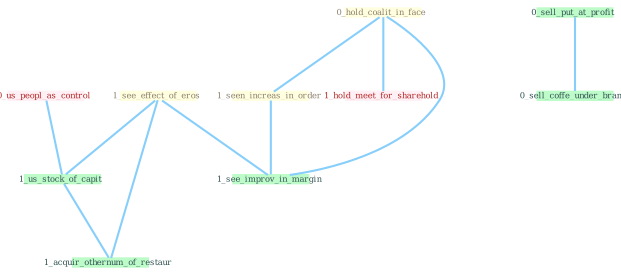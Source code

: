 Graph G{ 
    node
    [shape=polygon,style=filled,width=.5,height=.06,color="#BDFCC9",fixedsize=true,fontsize=4,
    fontcolor="#2f4f4f"];
    {node
    [color="#ffffe0", fontcolor="#8b7d6b"] "1_see_effect_of_eros " "0_hold_coalit_in_face " "1_seen_increas_in_order "}
{node [color="#fff0f5", fontcolor="#b22222"] "0_us_peopl_as_control " "1_hold_meet_for_sharehold "}
edge [color="#B0E2FF"];

	"1_see_effect_of_eros " -- "1_us_stock_of_capit " [w="1", color="#87cefa" ];
	"1_see_effect_of_eros " -- "1_see_improv_in_margin " [w="1", color="#87cefa" ];
	"1_see_effect_of_eros " -- "1_acquir_othernum_of_restaur " [w="1", color="#87cefa" ];
	"0_hold_coalit_in_face " -- "1_seen_increas_in_order " [w="1", color="#87cefa" ];
	"0_hold_coalit_in_face " -- "1_see_improv_in_margin " [w="1", color="#87cefa" ];
	"0_hold_coalit_in_face " -- "1_hold_meet_for_sharehold " [w="1", color="#87cefa" ];
	"1_seen_increas_in_order " -- "1_see_improv_in_margin " [w="1", color="#87cefa" ];
	"0_us_peopl_as_control " -- "1_us_stock_of_capit " [w="1", color="#87cefa" ];
	"0_sell_put_at_profit " -- "0_sell_coffe_under_brand " [w="1", color="#87cefa" ];
	"1_us_stock_of_capit " -- "1_acquir_othernum_of_restaur " [w="1", color="#87cefa" ];
}